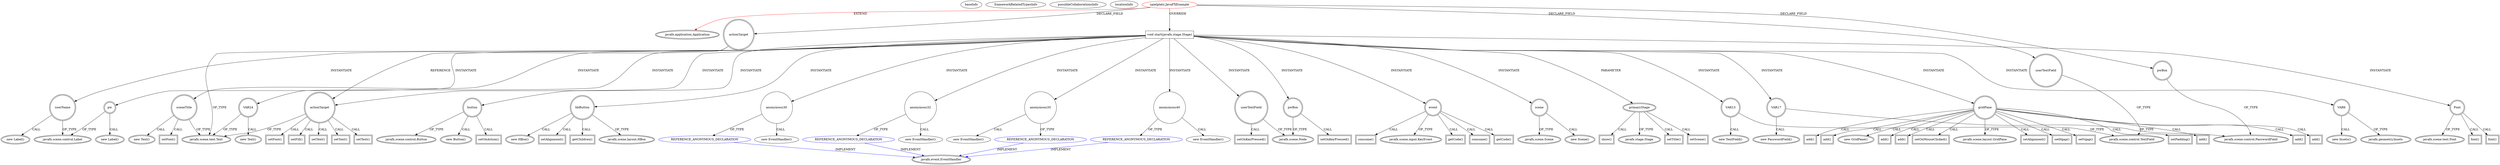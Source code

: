 digraph {
baseInfo[graphId=4184,category="extension_graph",isAnonymous=false,possibleRelation=true]
frameworkRelatedTypesInfo[0="javafx.application.Application"]
possibleCollaborationsInfo[0="4184~OVERRIDING_METHOD_DECLARATION-INSTANTIATION-~javafx.application.Application ~javafx.event.EventHandler ~false~true"]
locationInfo[projectName="simonsimonsimonsimonsimon-goserver",filePath="/simonsimonsimonsimonsimon-goserver/goserver-master/GoCS/src/spielplatz/JavaFXExample.java",contextSignature="JavaFXExample",graphId="4184"]
0[label="spielplatz.JavaFXExample",vertexType="ROOT_CLIENT_CLASS_DECLARATION",isFrameworkType=false,color=red]
1[label="javafx.application.Application",vertexType="FRAMEWORK_CLASS_TYPE",isFrameworkType=true,peripheries=2]
2[label="actionTarget",vertexType="FIELD_DECLARATION",isFrameworkType=true,peripheries=2,shape=circle]
3[label="javafx.scene.text.Text",vertexType="FRAMEWORK_CLASS_TYPE",isFrameworkType=true,peripheries=2]
4[label="pwBox",vertexType="FIELD_DECLARATION",isFrameworkType=true,peripheries=2,shape=circle]
5[label="javafx.scene.control.PasswordField",vertexType="FRAMEWORK_CLASS_TYPE",isFrameworkType=true,peripheries=2]
6[label="userTextField",vertexType="FIELD_DECLARATION",isFrameworkType=true,peripheries=2,shape=circle]
7[label="javafx.scene.control.TextField",vertexType="FRAMEWORK_CLASS_TYPE",isFrameworkType=true,peripheries=2]
8[label="void start(javafx.stage.Stage)",vertexType="OVERRIDING_METHOD_DECLARATION",isFrameworkType=false,shape=box]
9[label="primaryStage",vertexType="PARAMETER_DECLARATION",isFrameworkType=true,peripheries=2]
10[label="javafx.stage.Stage",vertexType="FRAMEWORK_CLASS_TYPE",isFrameworkType=true,peripheries=2]
12[label="setTitle()",vertexType="INSIDE_CALL",isFrameworkType=true,peripheries=2,shape=box]
14[label="gridPane",vertexType="VARIABLE_EXPRESION",isFrameworkType=true,peripheries=2,shape=circle]
15[label="javafx.scene.layout.GridPane",vertexType="FRAMEWORK_CLASS_TYPE",isFrameworkType=true,peripheries=2]
13[label="new GridPane()",vertexType="CONSTRUCTOR_CALL",isFrameworkType=true,peripheries=2]
17[label="setAlignment()",vertexType="INSIDE_CALL",isFrameworkType=true,peripheries=2,shape=box]
19[label="setHgap()",vertexType="INSIDE_CALL",isFrameworkType=true,peripheries=2,shape=box]
21[label="setVgap()",vertexType="INSIDE_CALL",isFrameworkType=true,peripheries=2,shape=box]
23[label="setPadding()",vertexType="INSIDE_CALL",isFrameworkType=true,peripheries=2,shape=box]
25[label="VAR6",vertexType="VARIABLE_EXPRESION",isFrameworkType=true,peripheries=2,shape=circle]
26[label="javafx.geometry.Insets",vertexType="FRAMEWORK_CLASS_TYPE",isFrameworkType=true,peripheries=2]
24[label="new Insets()",vertexType="CONSTRUCTOR_CALL",isFrameworkType=true,peripheries=2]
28[label="sceneTitle",vertexType="VARIABLE_EXPRESION",isFrameworkType=true,peripheries=2,shape=circle]
27[label="new Text()",vertexType="CONSTRUCTOR_CALL",isFrameworkType=true,peripheries=2]
31[label="setFont()",vertexType="INSIDE_CALL",isFrameworkType=true,peripheries=2,shape=box]
32[label="Font",vertexType="VARIABLE_EXPRESION",isFrameworkType=true,peripheries=2,shape=circle]
34[label="javafx.scene.text.Font",vertexType="FRAMEWORK_CLASS_TYPE",isFrameworkType=true,peripheries=2]
33[label="font()",vertexType="INSIDE_CALL",isFrameworkType=true,peripheries=2,shape=box]
36[label="add()",vertexType="INSIDE_CALL",isFrameworkType=true,peripheries=2,shape=box]
38[label="userName",vertexType="VARIABLE_EXPRESION",isFrameworkType=true,peripheries=2,shape=circle]
39[label="javafx.scene.control.Label",vertexType="FRAMEWORK_CLASS_TYPE",isFrameworkType=true,peripheries=2]
37[label="new Label()",vertexType="CONSTRUCTOR_CALL",isFrameworkType=true,peripheries=2]
41[label="add()",vertexType="INSIDE_CALL",isFrameworkType=true,peripheries=2,shape=box]
43[label="VAR13",vertexType="VARIABLE_EXPRESION",isFrameworkType=true,peripheries=2,shape=circle]
42[label="new TextField()",vertexType="CONSTRUCTOR_CALL",isFrameworkType=true,peripheries=2]
46[label="add()",vertexType="INSIDE_CALL",isFrameworkType=true,peripheries=2,shape=box]
48[label="pw",vertexType="VARIABLE_EXPRESION",isFrameworkType=true,peripheries=2,shape=circle]
47[label="new Label()",vertexType="CONSTRUCTOR_CALL",isFrameworkType=true,peripheries=2]
51[label="add()",vertexType="INSIDE_CALL",isFrameworkType=true,peripheries=2,shape=box]
53[label="VAR17",vertexType="VARIABLE_EXPRESION",isFrameworkType=true,peripheries=2,shape=circle]
52[label="new PasswordField()",vertexType="CONSTRUCTOR_CALL",isFrameworkType=true,peripheries=2]
56[label="add()",vertexType="INSIDE_CALL",isFrameworkType=true,peripheries=2,shape=box]
58[label="button",vertexType="VARIABLE_EXPRESION",isFrameworkType=true,peripheries=2,shape=circle]
59[label="javafx.scene.control.Button",vertexType="FRAMEWORK_CLASS_TYPE",isFrameworkType=true,peripheries=2]
57[label="new Button()",vertexType="CONSTRUCTOR_CALL",isFrameworkType=true,peripheries=2]
61[label="hbButton",vertexType="VARIABLE_EXPRESION",isFrameworkType=true,peripheries=2,shape=circle]
62[label="javafx.scene.layout.HBox",vertexType="FRAMEWORK_CLASS_TYPE",isFrameworkType=true,peripheries=2]
60[label="new HBox()",vertexType="CONSTRUCTOR_CALL",isFrameworkType=true,peripheries=2]
64[label="setAlignment()",vertexType="INSIDE_CALL",isFrameworkType=true,peripheries=2,shape=box]
66[label="getChildren()",vertexType="INSIDE_CALL",isFrameworkType=true,peripheries=2,shape=box]
68[label="add()",vertexType="INSIDE_CALL",isFrameworkType=true,peripheries=2,shape=box]
70[label="VAR24",vertexType="VARIABLE_EXPRESION",isFrameworkType=true,peripheries=2,shape=circle]
69[label="new Text()",vertexType="CONSTRUCTOR_CALL",isFrameworkType=true,peripheries=2]
72[label="actionTarget",vertexType="VARIABLE_EXPRESION",isFrameworkType=true,peripheries=2,shape=circle]
73[label="setFont()",vertexType="INSIDE_CALL",isFrameworkType=true,peripheries=2,shape=box]
76[label="font()",vertexType="INSIDE_CALL",isFrameworkType=true,peripheries=2,shape=box]
78[label="setFill()",vertexType="INSIDE_CALL",isFrameworkType=true,peripheries=2,shape=box]
80[label="add()",vertexType="INSIDE_CALL",isFrameworkType=true,peripheries=2,shape=box]
82[label="setOnAction()",vertexType="INSIDE_CALL",isFrameworkType=true,peripheries=2,shape=box]
84[label="anonymous30",vertexType="VARIABLE_EXPRESION",isFrameworkType=false,shape=circle]
85[label="REFERENCE_ANONYMOUS_DECLARATION",vertexType="REFERENCE_ANONYMOUS_DECLARATION",isFrameworkType=false,color=blue]
86[label="javafx.event.EventHandler",vertexType="FRAMEWORK_INTERFACE_TYPE",isFrameworkType=true,peripheries=2]
83[label="new EventHandler()",vertexType="CONSTRUCTOR_CALL",isFrameworkType=false]
88[label="setOnMouseClicked()",vertexType="INSIDE_CALL",isFrameworkType=true,peripheries=2,shape=box]
90[label="anonymous32",vertexType="VARIABLE_EXPRESION",isFrameworkType=false,shape=circle]
91[label="REFERENCE_ANONYMOUS_DECLARATION",vertexType="REFERENCE_ANONYMOUS_DECLARATION",isFrameworkType=false,color=blue]
89[label="new EventHandler()",vertexType="CONSTRUCTOR_CALL",isFrameworkType=false]
94[label="setText()",vertexType="INSIDE_CALL",isFrameworkType=true,peripheries=2,shape=box]
95[label="userTextField",vertexType="VARIABLE_EXPRESION",isFrameworkType=true,peripheries=2,shape=circle]
97[label="javafx.scene.Node",vertexType="FRAMEWORK_CLASS_TYPE",isFrameworkType=true,peripheries=2]
96[label="setOnKeyPressed()",vertexType="INSIDE_CALL",isFrameworkType=true,peripheries=2,shape=box]
99[label="anonymous35",vertexType="VARIABLE_EXPRESION",isFrameworkType=false,shape=circle]
100[label="REFERENCE_ANONYMOUS_DECLARATION",vertexType="REFERENCE_ANONYMOUS_DECLARATION",isFrameworkType=false,color=blue]
98[label="new EventHandler()",vertexType="CONSTRUCTOR_CALL",isFrameworkType=false]
102[label="event",vertexType="VARIABLE_EXPRESION",isFrameworkType=true,peripheries=2,shape=circle]
104[label="javafx.scene.input.KeyEvent",vertexType="FRAMEWORK_CLASS_TYPE",isFrameworkType=true,peripheries=2]
103[label="getCode()",vertexType="INSIDE_CALL",isFrameworkType=true,peripheries=2,shape=box]
106[label="consume()",vertexType="INSIDE_CALL",isFrameworkType=true,peripheries=2,shape=box]
108[label="setText()",vertexType="INSIDE_CALL",isFrameworkType=true,peripheries=2,shape=box]
109[label="pwBox",vertexType="VARIABLE_EXPRESION",isFrameworkType=true,peripheries=2,shape=circle]
110[label="setOnKeyPressed()",vertexType="INSIDE_CALL",isFrameworkType=true,peripheries=2,shape=box]
113[label="anonymous40",vertexType="VARIABLE_EXPRESION",isFrameworkType=false,shape=circle]
114[label="REFERENCE_ANONYMOUS_DECLARATION",vertexType="REFERENCE_ANONYMOUS_DECLARATION",isFrameworkType=false,color=blue]
112[label="new EventHandler()",vertexType="CONSTRUCTOR_CALL",isFrameworkType=false]
117[label="getCode()",vertexType="INSIDE_CALL",isFrameworkType=true,peripheries=2,shape=box]
119[label="consume()",vertexType="INSIDE_CALL",isFrameworkType=true,peripheries=2,shape=box]
121[label="setText()",vertexType="INSIDE_CALL",isFrameworkType=true,peripheries=2,shape=box]
123[label="scene",vertexType="VARIABLE_EXPRESION",isFrameworkType=true,peripheries=2,shape=circle]
124[label="javafx.scene.Scene",vertexType="FRAMEWORK_CLASS_TYPE",isFrameworkType=true,peripheries=2]
122[label="new Scene()",vertexType="CONSTRUCTOR_CALL",isFrameworkType=true,peripheries=2]
126[label="setScene()",vertexType="INSIDE_CALL",isFrameworkType=true,peripheries=2,shape=box]
128[label="show()",vertexType="INSIDE_CALL",isFrameworkType=true,peripheries=2,shape=box]
0->1[label="EXTEND",color=red]
0->2[label="DECLARE_FIELD"]
2->3[label="OF_TYPE"]
0->4[label="DECLARE_FIELD"]
4->5[label="OF_TYPE"]
0->6[label="DECLARE_FIELD"]
6->7[label="OF_TYPE"]
0->8[label="OVERRIDE"]
9->10[label="OF_TYPE"]
8->9[label="PARAMETER"]
9->12[label="CALL"]
8->14[label="INSTANTIATE"]
14->15[label="OF_TYPE"]
14->13[label="CALL"]
14->17[label="CALL"]
14->19[label="CALL"]
14->21[label="CALL"]
14->23[label="CALL"]
8->25[label="INSTANTIATE"]
25->26[label="OF_TYPE"]
25->24[label="CALL"]
8->28[label="INSTANTIATE"]
28->3[label="OF_TYPE"]
28->27[label="CALL"]
28->31[label="CALL"]
8->32[label="INSTANTIATE"]
32->34[label="OF_TYPE"]
32->33[label="CALL"]
14->36[label="CALL"]
8->38[label="INSTANTIATE"]
38->39[label="OF_TYPE"]
38->37[label="CALL"]
14->41[label="CALL"]
8->43[label="INSTANTIATE"]
43->7[label="OF_TYPE"]
43->42[label="CALL"]
14->46[label="CALL"]
8->48[label="INSTANTIATE"]
48->39[label="OF_TYPE"]
48->47[label="CALL"]
14->51[label="CALL"]
8->53[label="INSTANTIATE"]
53->5[label="OF_TYPE"]
53->52[label="CALL"]
14->56[label="CALL"]
8->58[label="INSTANTIATE"]
58->59[label="OF_TYPE"]
58->57[label="CALL"]
8->61[label="INSTANTIATE"]
61->62[label="OF_TYPE"]
61->60[label="CALL"]
61->64[label="CALL"]
61->66[label="CALL"]
14->68[label="CALL"]
8->70[label="INSTANTIATE"]
70->3[label="OF_TYPE"]
70->69[label="CALL"]
8->72[label="INSTANTIATE"]
2->72[label="REFERENCE"]
72->3[label="OF_TYPE"]
72->73[label="CALL"]
32->76[label="CALL"]
72->78[label="CALL"]
14->80[label="CALL"]
58->82[label="CALL"]
8->84[label="INSTANTIATE"]
85->86[label="IMPLEMENT",color=blue]
84->85[label="OF_TYPE"]
84->83[label="CALL"]
14->88[label="CALL"]
8->90[label="INSTANTIATE"]
91->86[label="IMPLEMENT",color=blue]
90->91[label="OF_TYPE"]
90->89[label="CALL"]
72->94[label="CALL"]
8->95[label="INSTANTIATE"]
95->97[label="OF_TYPE"]
95->96[label="CALL"]
8->99[label="INSTANTIATE"]
100->86[label="IMPLEMENT",color=blue]
99->100[label="OF_TYPE"]
99->98[label="CALL"]
8->102[label="INSTANTIATE"]
102->104[label="OF_TYPE"]
102->103[label="CALL"]
102->106[label="CALL"]
72->108[label="CALL"]
8->109[label="INSTANTIATE"]
109->97[label="OF_TYPE"]
109->110[label="CALL"]
8->113[label="INSTANTIATE"]
114->86[label="IMPLEMENT",color=blue]
113->114[label="OF_TYPE"]
113->112[label="CALL"]
102->117[label="CALL"]
102->119[label="CALL"]
72->121[label="CALL"]
8->123[label="INSTANTIATE"]
123->124[label="OF_TYPE"]
123->122[label="CALL"]
9->126[label="CALL"]
9->128[label="CALL"]
}
